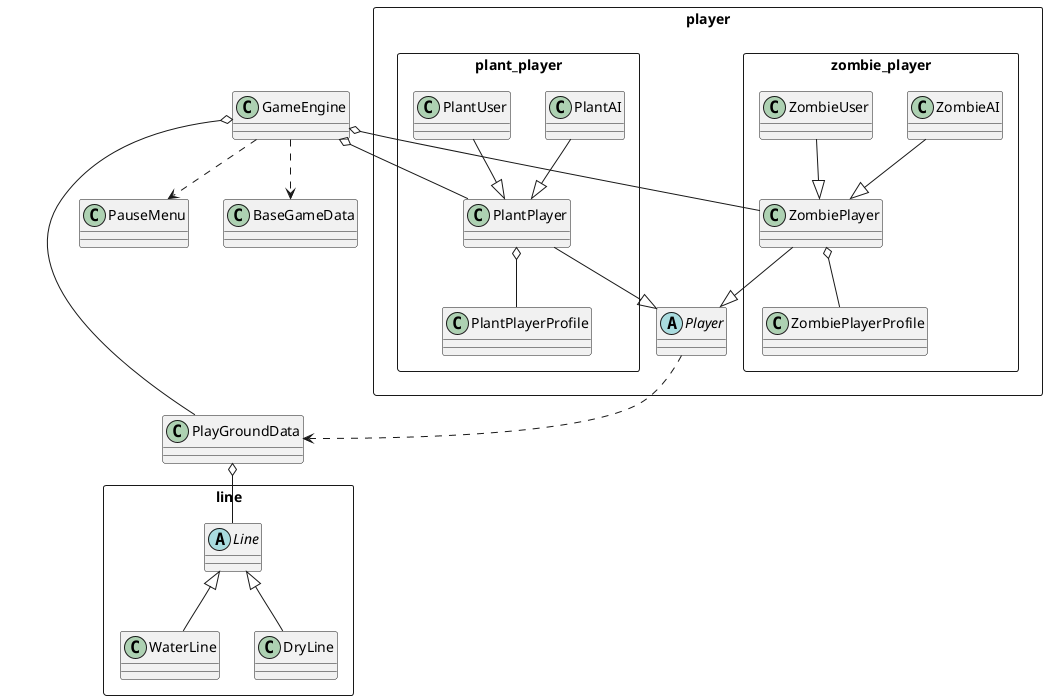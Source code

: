 @startuml

class BaseGameData {

}

class GameEngine {

}

class PlayGroundData {

}

class PauseMenu {

}

package line <<Rectangle>> {

  abstract class Line {

  }

  class WaterLine {

  }

  class DryLine {

  }

}

package player <<Rectangle>> {
  
  abstract class Player {
  
  }
  
  package zombie_player <<Rectangle>> {
  
    class ZombiePlayer {
    
    }
  
    class ZombieAI {
    
    }
  
    class ZombieUser {
    
    }
  
    class ZombiePlayerProfile {
    
    }
  
  }
  
  
  package plant_player <<Rectangle>> {
    class PlantPlayer {
    
    }
  
    class PlantAI {
    
    }
  
    class PlantUser {
    
    }
  
    class PlantPlayerProfile {
    
    }
  
  }
  
}

ZombiePlayer o-- ZombiePlayerProfile
ZombiePlayer --|> Player
ZombieAI --|> ZombiePlayer
ZombieUser --|> ZombiePlayer

GameEngine ..> BaseGameData
GameEngine o-- PlayGroundData
GameEngine ..> PauseMenu
GameEngine o-- ZombiePlayer
GameEngine o-- PlantPlayer

PlantPlayer o-- PlantPlayerProfile
PlantPlayer --|> Player
PlantAI --|> PlantPlayer
PlantUser --|> PlantPlayer

Line <|-- WaterLine
Line <|-- DryLine

PlayGroundData o-- Line

Player ..> PlayGroundData

@enduml


